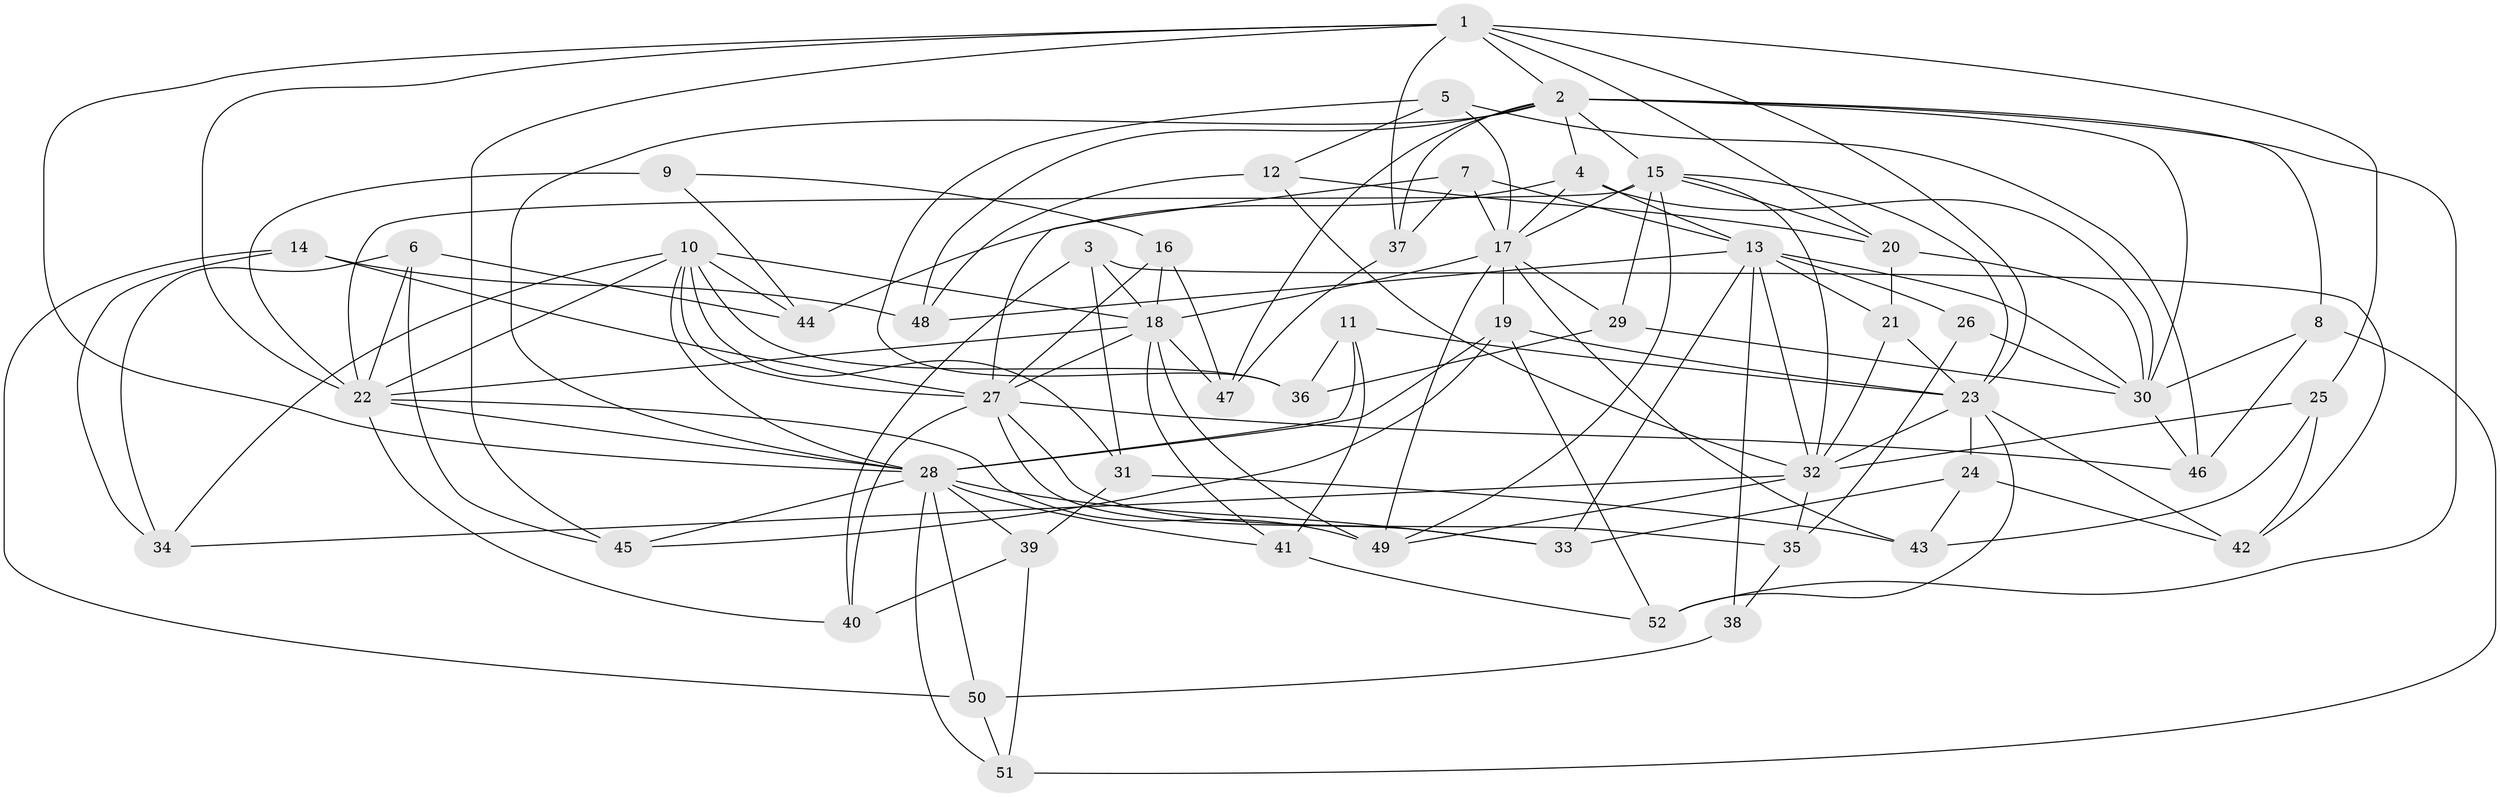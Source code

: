 // original degree distribution, {4: 1.0}
// Generated by graph-tools (version 1.1) at 2025/37/03/09/25 02:37:49]
// undirected, 52 vertices, 137 edges
graph export_dot {
graph [start="1"]
  node [color=gray90,style=filled];
  1;
  2;
  3;
  4;
  5;
  6;
  7;
  8;
  9;
  10;
  11;
  12;
  13;
  14;
  15;
  16;
  17;
  18;
  19;
  20;
  21;
  22;
  23;
  24;
  25;
  26;
  27;
  28;
  29;
  30;
  31;
  32;
  33;
  34;
  35;
  36;
  37;
  38;
  39;
  40;
  41;
  42;
  43;
  44;
  45;
  46;
  47;
  48;
  49;
  50;
  51;
  52;
  1 -- 2 [weight=1.0];
  1 -- 20 [weight=1.0];
  1 -- 22 [weight=1.0];
  1 -- 23 [weight=1.0];
  1 -- 25 [weight=1.0];
  1 -- 28 [weight=1.0];
  1 -- 37 [weight=1.0];
  1 -- 45 [weight=1.0];
  2 -- 4 [weight=1.0];
  2 -- 8 [weight=1.0];
  2 -- 15 [weight=1.0];
  2 -- 28 [weight=1.0];
  2 -- 30 [weight=1.0];
  2 -- 37 [weight=1.0];
  2 -- 47 [weight=1.0];
  2 -- 48 [weight=1.0];
  2 -- 52 [weight=1.0];
  3 -- 18 [weight=1.0];
  3 -- 31 [weight=1.0];
  3 -- 40 [weight=1.0];
  3 -- 42 [weight=1.0];
  4 -- 13 [weight=2.0];
  4 -- 17 [weight=1.0];
  4 -- 30 [weight=1.0];
  4 -- 44 [weight=1.0];
  5 -- 12 [weight=1.0];
  5 -- 17 [weight=1.0];
  5 -- 36 [weight=1.0];
  5 -- 46 [weight=1.0];
  6 -- 22 [weight=1.0];
  6 -- 34 [weight=1.0];
  6 -- 44 [weight=1.0];
  6 -- 45 [weight=1.0];
  7 -- 13 [weight=1.0];
  7 -- 17 [weight=1.0];
  7 -- 27 [weight=1.0];
  7 -- 37 [weight=1.0];
  8 -- 30 [weight=1.0];
  8 -- 46 [weight=1.0];
  8 -- 51 [weight=1.0];
  9 -- 16 [weight=1.0];
  9 -- 22 [weight=2.0];
  9 -- 44 [weight=1.0];
  10 -- 18 [weight=1.0];
  10 -- 22 [weight=1.0];
  10 -- 27 [weight=1.0];
  10 -- 28 [weight=1.0];
  10 -- 31 [weight=1.0];
  10 -- 34 [weight=1.0];
  10 -- 36 [weight=1.0];
  10 -- 44 [weight=1.0];
  11 -- 23 [weight=1.0];
  11 -- 28 [weight=1.0];
  11 -- 36 [weight=1.0];
  11 -- 41 [weight=1.0];
  12 -- 20 [weight=1.0];
  12 -- 32 [weight=1.0];
  12 -- 48 [weight=1.0];
  13 -- 21 [weight=1.0];
  13 -- 26 [weight=1.0];
  13 -- 30 [weight=1.0];
  13 -- 32 [weight=2.0];
  13 -- 33 [weight=1.0];
  13 -- 38 [weight=2.0];
  13 -- 48 [weight=1.0];
  14 -- 27 [weight=1.0];
  14 -- 34 [weight=1.0];
  14 -- 48 [weight=1.0];
  14 -- 50 [weight=1.0];
  15 -- 17 [weight=1.0];
  15 -- 20 [weight=1.0];
  15 -- 22 [weight=3.0];
  15 -- 23 [weight=1.0];
  15 -- 29 [weight=1.0];
  15 -- 32 [weight=1.0];
  15 -- 49 [weight=1.0];
  16 -- 18 [weight=1.0];
  16 -- 27 [weight=1.0];
  16 -- 47 [weight=1.0];
  17 -- 18 [weight=2.0];
  17 -- 19 [weight=3.0];
  17 -- 29 [weight=1.0];
  17 -- 43 [weight=1.0];
  17 -- 49 [weight=1.0];
  18 -- 22 [weight=1.0];
  18 -- 27 [weight=2.0];
  18 -- 41 [weight=1.0];
  18 -- 47 [weight=1.0];
  18 -- 49 [weight=2.0];
  19 -- 23 [weight=2.0];
  19 -- 28 [weight=1.0];
  19 -- 45 [weight=1.0];
  19 -- 52 [weight=1.0];
  20 -- 21 [weight=1.0];
  20 -- 30 [weight=2.0];
  21 -- 23 [weight=1.0];
  21 -- 32 [weight=1.0];
  22 -- 28 [weight=1.0];
  22 -- 40 [weight=1.0];
  22 -- 49 [weight=1.0];
  23 -- 24 [weight=1.0];
  23 -- 32 [weight=1.0];
  23 -- 42 [weight=1.0];
  23 -- 52 [weight=1.0];
  24 -- 33 [weight=1.0];
  24 -- 42 [weight=1.0];
  24 -- 43 [weight=1.0];
  25 -- 32 [weight=1.0];
  25 -- 42 [weight=1.0];
  25 -- 43 [weight=1.0];
  26 -- 30 [weight=2.0];
  26 -- 35 [weight=1.0];
  27 -- 33 [weight=1.0];
  27 -- 35 [weight=1.0];
  27 -- 40 [weight=1.0];
  27 -- 46 [weight=1.0];
  28 -- 33 [weight=1.0];
  28 -- 39 [weight=1.0];
  28 -- 41 [weight=1.0];
  28 -- 45 [weight=1.0];
  28 -- 50 [weight=1.0];
  28 -- 51 [weight=1.0];
  29 -- 30 [weight=1.0];
  29 -- 36 [weight=1.0];
  30 -- 46 [weight=1.0];
  31 -- 39 [weight=1.0];
  31 -- 43 [weight=1.0];
  32 -- 34 [weight=1.0];
  32 -- 35 [weight=1.0];
  32 -- 49 [weight=1.0];
  35 -- 38 [weight=1.0];
  37 -- 47 [weight=1.0];
  38 -- 50 [weight=1.0];
  39 -- 40 [weight=1.0];
  39 -- 51 [weight=1.0];
  41 -- 52 [weight=1.0];
  50 -- 51 [weight=1.0];
}
